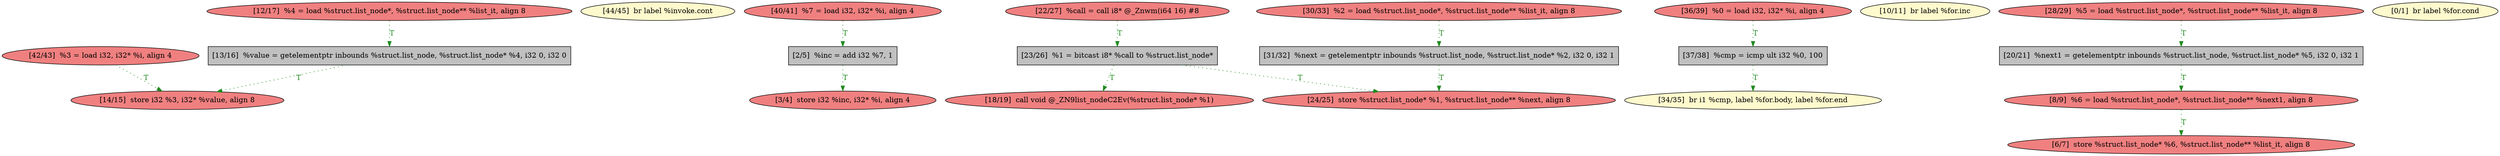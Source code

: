 
digraph G {


node825 [fillcolor=lightcoral,label="[14/15]  store i32 %3, i32* %value, align 8",shape=ellipse,style=filled ]
node824 [fillcolor=lemonchiffon,label="[44/45]  br label %invoke.cont",shape=ellipse,style=filled ]
node822 [fillcolor=lightcoral,label="[42/43]  %3 = load i32, i32* %i, align 4",shape=ellipse,style=filled ]
node821 [fillcolor=lightcoral,label="[40/41]  %7 = load i32, i32* %i, align 4",shape=ellipse,style=filled ]
node820 [fillcolor=lightcoral,label="[24/25]  store %struct.list_node* %1, %struct.list_node** %next, align 8",shape=ellipse,style=filled ]
node808 [fillcolor=lightcoral,label="[12/17]  %4 = load %struct.list_node*, %struct.list_node** %list_it, align 8",shape=ellipse,style=filled ]
node815 [fillcolor=lemonchiffon,label="[34/35]  br i1 %cmp, label %for.body, label %for.end",shape=ellipse,style=filled ]
node819 [fillcolor=grey,label="[23/26]  %1 = bitcast i8* %call to %struct.list_node*",shape=rectangle,style=filled ]
node807 [fillcolor=lemonchiffon,label="[10/11]  br label %for.inc",shape=ellipse,style=filled ]
node806 [fillcolor=lightcoral,label="[8/9]  %6 = load %struct.list_node*, %struct.list_node** %next1, align 8",shape=ellipse,style=filled ]
node805 [fillcolor=lightcoral,label="[6/7]  store %struct.list_node* %6, %struct.list_node** %list_it, align 8",shape=ellipse,style=filled ]
node803 [fillcolor=lemonchiffon,label="[0/1]  br label %for.cond",shape=ellipse,style=filled ]
node823 [fillcolor=grey,label="[13/16]  %value = getelementptr inbounds %struct.list_node, %struct.list_node* %4, i32 0, i32 0",shape=rectangle,style=filled ]
node804 [fillcolor=grey,label="[2/5]  %inc = add i32 %7, 1",shape=rectangle,style=filled ]
node818 [fillcolor=grey,label="[31/32]  %next = getelementptr inbounds %struct.list_node, %struct.list_node* %2, i32 0, i32 1",shape=rectangle,style=filled ]
node809 [fillcolor=lightcoral,label="[18/19]  call void @_ZN9list_nodeC2Ev(%struct.list_node* %1)",shape=ellipse,style=filled ]
node810 [fillcolor=grey,label="[20/21]  %next1 = getelementptr inbounds %struct.list_node, %struct.list_node* %5, i32 0, i32 1",shape=rectangle,style=filled ]
node811 [fillcolor=lightcoral,label="[22/27]  %call = call i8* @_Znwm(i64 16) #8",shape=ellipse,style=filled ]
node812 [fillcolor=lightcoral,label="[28/29]  %5 = load %struct.list_node*, %struct.list_node** %list_it, align 8",shape=ellipse,style=filled ]
node816 [fillcolor=lightcoral,label="[36/39]  %0 = load i32, i32* %i, align 4",shape=ellipse,style=filled ]
node813 [fillcolor=lightcoral,label="[3/4]  store i32 %inc, i32* %i, align 4",shape=ellipse,style=filled ]
node814 [fillcolor=lightcoral,label="[30/33]  %2 = load %struct.list_node*, %struct.list_node** %list_it, align 8",shape=ellipse,style=filled ]
node817 [fillcolor=grey,label="[37/38]  %cmp = icmp ult i32 %0, 100",shape=rectangle,style=filled ]

node812->node810 [style=dotted,color=forestgreen,label="T",fontcolor=forestgreen ]
node810->node806 [style=dotted,color=forestgreen,label="T",fontcolor=forestgreen ]
node808->node823 [style=dotted,color=forestgreen,label="T",fontcolor=forestgreen ]
node811->node819 [style=dotted,color=forestgreen,label="T",fontcolor=forestgreen ]
node804->node813 [style=dotted,color=forestgreen,label="T",fontcolor=forestgreen ]
node806->node805 [style=dotted,color=forestgreen,label="T",fontcolor=forestgreen ]
node814->node818 [style=dotted,color=forestgreen,label="T",fontcolor=forestgreen ]
node821->node804 [style=dotted,color=forestgreen,label="T",fontcolor=forestgreen ]
node822->node825 [style=dotted,color=forestgreen,label="T",fontcolor=forestgreen ]
node817->node815 [style=dotted,color=forestgreen,label="T",fontcolor=forestgreen ]
node819->node809 [style=dotted,color=forestgreen,label="T",fontcolor=forestgreen ]
node818->node820 [style=dotted,color=forestgreen,label="T",fontcolor=forestgreen ]
node823->node825 [style=dotted,color=forestgreen,label="T",fontcolor=forestgreen ]
node819->node820 [style=dotted,color=forestgreen,label="T",fontcolor=forestgreen ]
node816->node817 [style=dotted,color=forestgreen,label="T",fontcolor=forestgreen ]


}
